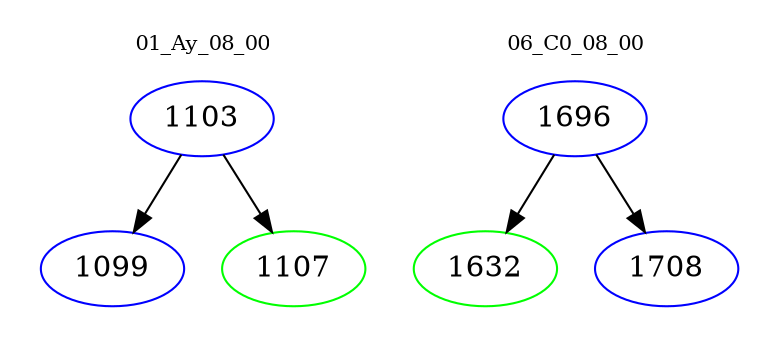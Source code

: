 digraph{
subgraph cluster_0 {
color = white
label = "01_Ay_08_00";
fontsize=10;
T0_1103 [label="1103", color="blue"]
T0_1103 -> T0_1099 [color="black"]
T0_1099 [label="1099", color="blue"]
T0_1103 -> T0_1107 [color="black"]
T0_1107 [label="1107", color="green"]
}
subgraph cluster_1 {
color = white
label = "06_C0_08_00";
fontsize=10;
T1_1696 [label="1696", color="blue"]
T1_1696 -> T1_1632 [color="black"]
T1_1632 [label="1632", color="green"]
T1_1696 -> T1_1708 [color="black"]
T1_1708 [label="1708", color="blue"]
}
}
